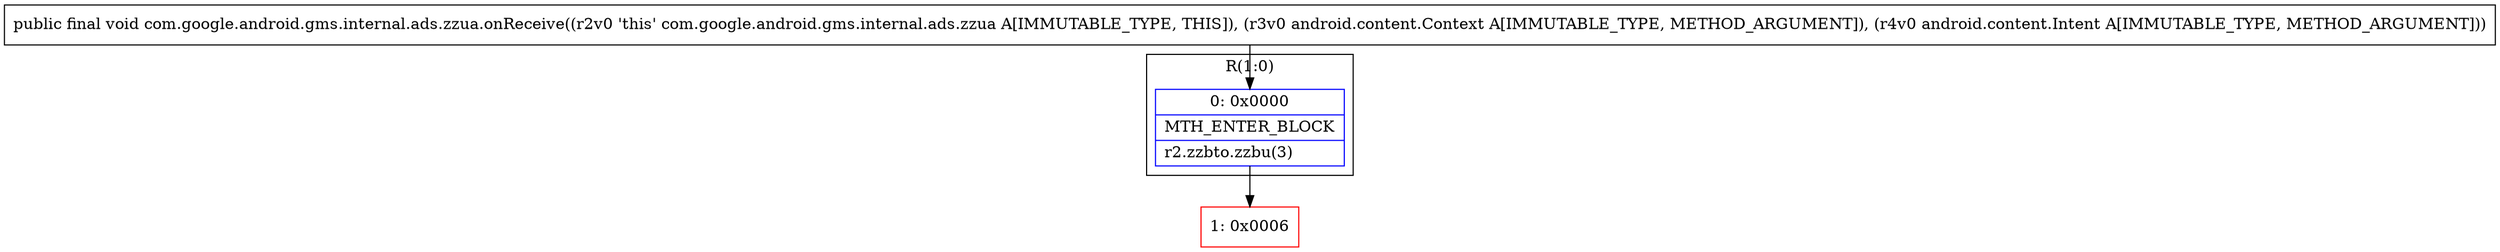 digraph "CFG forcom.google.android.gms.internal.ads.zzua.onReceive(Landroid\/content\/Context;Landroid\/content\/Intent;)V" {
subgraph cluster_Region_759530293 {
label = "R(1:0)";
node [shape=record,color=blue];
Node_0 [shape=record,label="{0\:\ 0x0000|MTH_ENTER_BLOCK\l|r2.zzbto.zzbu(3)\l}"];
}
Node_1 [shape=record,color=red,label="{1\:\ 0x0006}"];
MethodNode[shape=record,label="{public final void com.google.android.gms.internal.ads.zzua.onReceive((r2v0 'this' com.google.android.gms.internal.ads.zzua A[IMMUTABLE_TYPE, THIS]), (r3v0 android.content.Context A[IMMUTABLE_TYPE, METHOD_ARGUMENT]), (r4v0 android.content.Intent A[IMMUTABLE_TYPE, METHOD_ARGUMENT])) }"];
MethodNode -> Node_0;
Node_0 -> Node_1;
}

